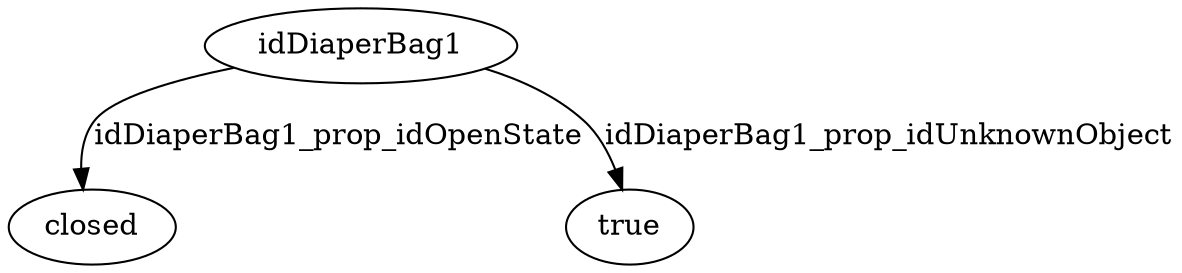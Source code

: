 strict digraph  {
idDiaperBag1 [node_type=entity_node, root=root];
closed;
true;
idDiaperBag1 -> closed  [edge_type=property, label=idDiaperBag1_prop_idOpenState];
idDiaperBag1 -> true  [edge_type=property, label=idDiaperBag1_prop_idUnknownObject];
}
